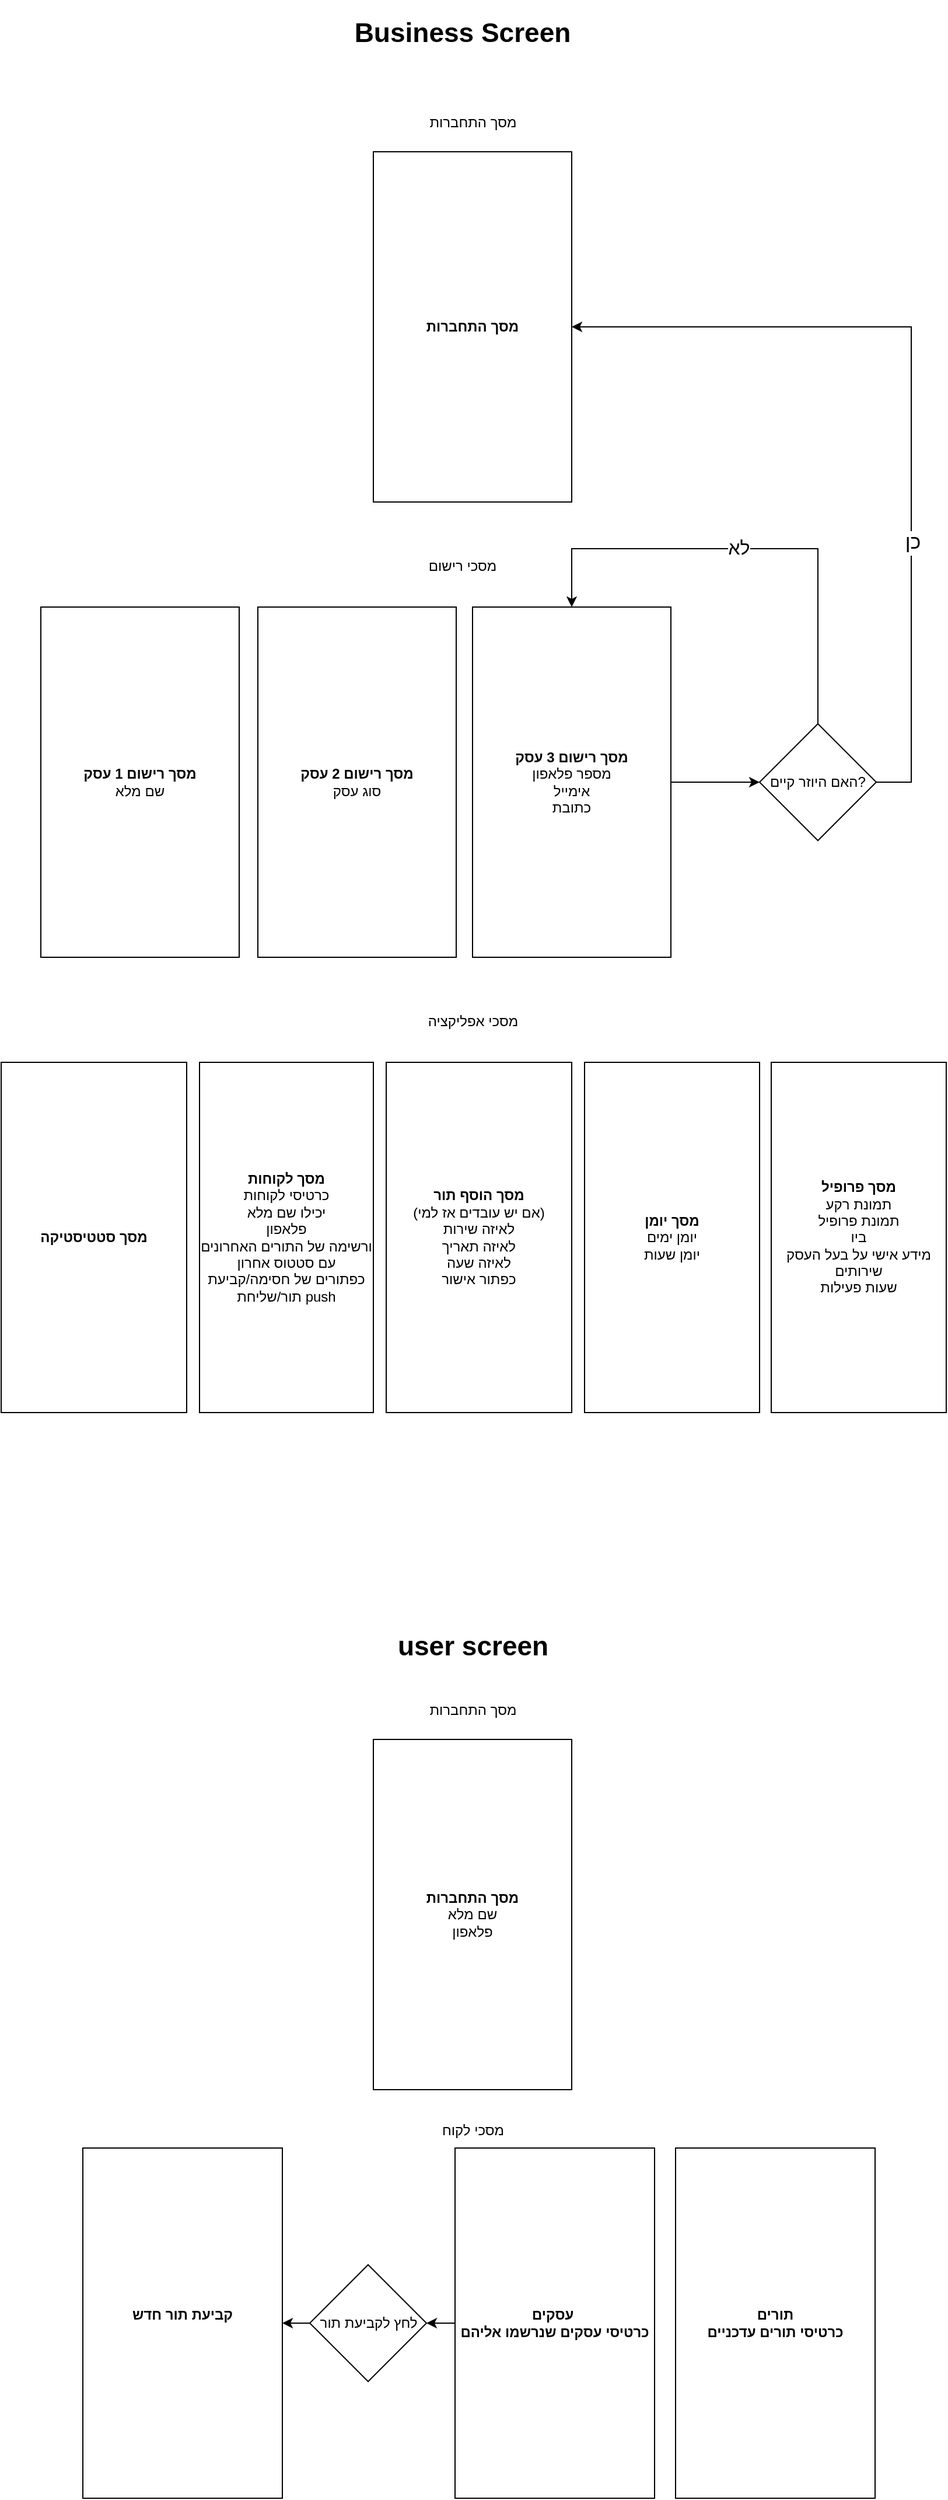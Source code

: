 <mxfile version="21.6.6" type="device">
  <diagram name="‫עמוד-1‬" id="fg9HRb3yh7vx2WXMNw0Z">
    <mxGraphModel dx="1434" dy="683" grid="1" gridSize="10" guides="1" tooltips="1" connect="1" arrows="1" fold="1" page="1" pageScale="1" pageWidth="827" pageHeight="1169" math="0" shadow="0">
      <root>
        <mxCell id="0" />
        <mxCell id="1" parent="0" />
        <mxCell id="ukhcd9omaT3ZAiGhdKqI-1" value="&lt;b&gt;מסך התחברות&lt;/b&gt;" style="rounded=0;whiteSpace=wrap;html=1;rotation=0;align=center;" vertex="1" parent="1">
          <mxGeometry x="329" y="130" width="170" height="300" as="geometry" />
        </mxCell>
        <mxCell id="ukhcd9omaT3ZAiGhdKqI-2" value="מסך התחברות" style="text;html=1;align=center;verticalAlign=middle;resizable=0;points=[];autosize=1;strokeColor=none;fillColor=none;" vertex="1" parent="1">
          <mxGeometry x="364" y="90" width="100" height="30" as="geometry" />
        </mxCell>
        <mxCell id="ukhcd9omaT3ZAiGhdKqI-5" value="&lt;p style=&quot;line-height: 140%;&quot;&gt;&lt;font style=&quot;font-size: 23px;&quot;&gt;&lt;b&gt;Business Screen&lt;/b&gt;&lt;/font&gt;&lt;/p&gt;" style="text;html=1;align=center;verticalAlign=middle;resizable=0;points=[];autosize=1;strokeColor=none;fillColor=none;" vertex="1" parent="1">
          <mxGeometry x="300" width="210" height="60" as="geometry" />
        </mxCell>
        <mxCell id="ukhcd9omaT3ZAiGhdKqI-6" value="&lt;span style=&quot;border-color: var(--border-color);&quot;&gt;&lt;b&gt;מסך רישום 1 עסק&lt;/b&gt;&lt;br&gt;שם מלא&lt;br&gt;&lt;/span&gt;" style="rounded=0;whiteSpace=wrap;html=1;rotation=0;align=center;" vertex="1" parent="1">
          <mxGeometry x="44" y="520" width="170" height="300" as="geometry" />
        </mxCell>
        <mxCell id="ukhcd9omaT3ZAiGhdKqI-7" value="מסכי רישום" style="text;html=1;align=center;verticalAlign=middle;resizable=0;points=[];autosize=1;strokeColor=none;fillColor=none;" vertex="1" parent="1">
          <mxGeometry x="365" y="470" width="80" height="30" as="geometry" />
        </mxCell>
        <mxCell id="ukhcd9omaT3ZAiGhdKqI-8" value="&lt;b&gt;מסך רישום 2 עסק&lt;/b&gt;&lt;br&gt;סוג עסק" style="rounded=0;whiteSpace=wrap;html=1;rotation=0;align=center;" vertex="1" parent="1">
          <mxGeometry x="230" y="520" width="170" height="300" as="geometry" />
        </mxCell>
        <mxCell id="ukhcd9omaT3ZAiGhdKqI-11" style="edgeStyle=orthogonalEdgeStyle;rounded=0;orthogonalLoop=1;jettySize=auto;html=1;" edge="1" parent="1" source="ukhcd9omaT3ZAiGhdKqI-9" target="ukhcd9omaT3ZAiGhdKqI-10">
          <mxGeometry relative="1" as="geometry" />
        </mxCell>
        <mxCell id="ukhcd9omaT3ZAiGhdKqI-9" value="&lt;b&gt;מסך רישום 3 עסק&lt;/b&gt;&lt;br&gt;מספר פלאפון&lt;br&gt;אימייל&lt;br&gt;כתובת" style="rounded=0;whiteSpace=wrap;html=1;rotation=0;align=center;" vertex="1" parent="1">
          <mxGeometry x="414" y="520" width="170" height="300" as="geometry" />
        </mxCell>
        <mxCell id="ukhcd9omaT3ZAiGhdKqI-12" style="edgeStyle=orthogonalEdgeStyle;rounded=0;orthogonalLoop=1;jettySize=auto;html=1;entryX=0.5;entryY=0;entryDx=0;entryDy=0;exitX=0.5;exitY=0;exitDx=0;exitDy=0;" edge="1" parent="1" source="ukhcd9omaT3ZAiGhdKqI-10" target="ukhcd9omaT3ZAiGhdKqI-9">
          <mxGeometry relative="1" as="geometry">
            <Array as="points">
              <mxPoint x="710" y="470" />
              <mxPoint x="499" y="470" />
            </Array>
          </mxGeometry>
        </mxCell>
        <mxCell id="ukhcd9omaT3ZAiGhdKqI-13" value="&lt;font style=&quot;font-size: 16px;&quot;&gt;לא&lt;/font&gt;" style="edgeLabel;html=1;align=center;verticalAlign=middle;resizable=0;points=[];" vertex="1" connectable="0" parent="ukhcd9omaT3ZAiGhdKqI-12">
          <mxGeometry x="0.061" y="-1" relative="1" as="geometry">
            <mxPoint as="offset" />
          </mxGeometry>
        </mxCell>
        <mxCell id="ukhcd9omaT3ZAiGhdKqI-18" style="edgeStyle=orthogonalEdgeStyle;rounded=0;orthogonalLoop=1;jettySize=auto;html=1;entryX=1;entryY=0.5;entryDx=0;entryDy=0;exitX=1;exitY=0.5;exitDx=0;exitDy=0;" edge="1" parent="1" source="ukhcd9omaT3ZAiGhdKqI-10" target="ukhcd9omaT3ZAiGhdKqI-1">
          <mxGeometry relative="1" as="geometry">
            <Array as="points">
              <mxPoint x="790" y="670" />
              <mxPoint x="790" y="280" />
            </Array>
          </mxGeometry>
        </mxCell>
        <mxCell id="ukhcd9omaT3ZAiGhdKqI-19" value="&lt;font style=&quot;font-size: 17px;&quot;&gt;כן&lt;/font&gt;" style="edgeLabel;html=1;align=center;verticalAlign=middle;resizable=0;points=[];" vertex="1" connectable="0" parent="ukhcd9omaT3ZAiGhdKqI-18">
          <mxGeometry x="-0.339" y="-1" relative="1" as="geometry">
            <mxPoint as="offset" />
          </mxGeometry>
        </mxCell>
        <mxCell id="ukhcd9omaT3ZAiGhdKqI-10" value="האם היוזר קיים?" style="rhombus;whiteSpace=wrap;html=1;" vertex="1" parent="1">
          <mxGeometry x="660" y="620" width="100" height="100" as="geometry" />
        </mxCell>
        <mxCell id="ukhcd9omaT3ZAiGhdKqI-14" value="&lt;span style=&quot;border-color: var(--border-color);&quot;&gt;&lt;b&gt;מסך פרופיל&lt;/b&gt;&lt;br&gt;תמונת רקע&lt;br&gt;תמונת פרופיל&lt;br&gt;ביו&lt;br&gt;מידע אישי על בעל העסק&lt;br&gt;שירותים&lt;br&gt;שעות פעילות&lt;br&gt;&lt;/span&gt;" style="rounded=0;whiteSpace=wrap;html=1;rotation=0;align=center;" vertex="1" parent="1">
          <mxGeometry x="670" y="910" width="150" height="300" as="geometry" />
        </mxCell>
        <mxCell id="ukhcd9omaT3ZAiGhdKqI-15" value="מסכי אפליקציה" style="text;html=1;align=center;verticalAlign=middle;resizable=0;points=[];autosize=1;strokeColor=none;fillColor=none;" vertex="1" parent="1">
          <mxGeometry x="359" y="860" width="110" height="30" as="geometry" />
        </mxCell>
        <mxCell id="ukhcd9omaT3ZAiGhdKqI-16" value="&lt;b&gt;מסך יומן&lt;/b&gt;&lt;br&gt;יומן ימים&lt;br&gt;יומן שעות" style="rounded=0;whiteSpace=wrap;html=1;rotation=0;align=center;" vertex="1" parent="1">
          <mxGeometry x="510" y="910" width="150" height="300" as="geometry" />
        </mxCell>
        <mxCell id="ukhcd9omaT3ZAiGhdKqI-17" value="&lt;b&gt;מסך הוסף תור&lt;/b&gt;&lt;br&gt;(אם יש עובדים אז למי)&lt;br&gt;לאיזה שירות&lt;br&gt;לאיזה תאריך&lt;br&gt;לאיזה שעה&lt;br&gt;כפתור אישור" style="rounded=0;whiteSpace=wrap;html=1;rotation=0;align=center;" vertex="1" parent="1">
          <mxGeometry x="340" y="910" width="159" height="300" as="geometry" />
        </mxCell>
        <mxCell id="ukhcd9omaT3ZAiGhdKqI-20" value="&lt;b&gt;מסך לקוחות&lt;/b&gt;&lt;br&gt;כרטיסי לקוחות&lt;br&gt;יכילו שם מלא&lt;br&gt;פלאפון&lt;br&gt;ורשימה של התורים האחרונים עם סטטוס אחרון&lt;br&gt;כפתורים של חסימה/קביעת תור/שליחת push" style="rounded=0;whiteSpace=wrap;html=1;rotation=0;align=center;" vertex="1" parent="1">
          <mxGeometry x="180" y="910" width="149" height="300" as="geometry" />
        </mxCell>
        <mxCell id="ukhcd9omaT3ZAiGhdKqI-21" value="&lt;b&gt;מסך סטטיסטיקה&lt;br&gt;&lt;/b&gt;" style="rounded=0;whiteSpace=wrap;html=1;rotation=0;align=center;" vertex="1" parent="1">
          <mxGeometry x="10" y="910" width="159" height="300" as="geometry" />
        </mxCell>
        <mxCell id="ukhcd9omaT3ZAiGhdKqI-22" value="&lt;font style=&quot;font-size: 23px;&quot;&gt;&lt;b&gt;user screen&lt;/b&gt;&lt;/font&gt;" style="text;html=1;align=center;verticalAlign=middle;resizable=0;points=[];autosize=1;strokeColor=none;fillColor=none;" vertex="1" parent="1">
          <mxGeometry x="339" y="1390" width="150" height="40" as="geometry" />
        </mxCell>
        <mxCell id="ukhcd9omaT3ZAiGhdKqI-23" value="&lt;b&gt;מסך התחברות&lt;/b&gt;&lt;br&gt;שם מלא&lt;br&gt;פלאפון" style="rounded=0;whiteSpace=wrap;html=1;rotation=0;align=center;" vertex="1" parent="1">
          <mxGeometry x="329" y="1490" width="170" height="300" as="geometry" />
        </mxCell>
        <mxCell id="ukhcd9omaT3ZAiGhdKqI-24" value="מסך התחברות" style="text;html=1;align=center;verticalAlign=middle;resizable=0;points=[];autosize=1;strokeColor=none;fillColor=none;" vertex="1" parent="1">
          <mxGeometry x="364" y="1450" width="100" height="30" as="geometry" />
        </mxCell>
        <mxCell id="ukhcd9omaT3ZAiGhdKqI-25" value="&lt;b&gt;תורים&lt;br&gt;כרטיסי תורים עדכניים&lt;br&gt;&lt;/b&gt;" style="rounded=0;whiteSpace=wrap;html=1;rotation=0;align=center;" vertex="1" parent="1">
          <mxGeometry x="588" y="1840" width="171" height="300" as="geometry" />
        </mxCell>
        <mxCell id="ukhcd9omaT3ZAiGhdKqI-26" value="מסכי לקוח" style="text;html=1;align=center;verticalAlign=middle;resizable=0;points=[];autosize=1;strokeColor=none;fillColor=none;" vertex="1" parent="1">
          <mxGeometry x="374" y="1810" width="80" height="30" as="geometry" />
        </mxCell>
        <mxCell id="ukhcd9omaT3ZAiGhdKqI-31" value="" style="edgeStyle=orthogonalEdgeStyle;rounded=0;orthogonalLoop=1;jettySize=auto;html=1;" edge="1" parent="1" source="ukhcd9omaT3ZAiGhdKqI-27" target="ukhcd9omaT3ZAiGhdKqI-29">
          <mxGeometry relative="1" as="geometry" />
        </mxCell>
        <mxCell id="ukhcd9omaT3ZAiGhdKqI-27" value="&lt;b&gt;עסקים&amp;nbsp;&lt;br&gt;כרטיסי עסקים שנרשמו אליהם&lt;br&gt;&lt;/b&gt;" style="rounded=0;whiteSpace=wrap;html=1;rotation=0;align=center;" vertex="1" parent="1">
          <mxGeometry x="399" y="1840" width="171" height="300" as="geometry" />
        </mxCell>
        <mxCell id="ukhcd9omaT3ZAiGhdKqI-28" value="&lt;b&gt;קביעת תור חדש&lt;br&gt;&lt;br&gt;&lt;/b&gt;" style="rounded=0;whiteSpace=wrap;html=1;rotation=0;align=center;" vertex="1" parent="1">
          <mxGeometry x="80" y="1840" width="171" height="300" as="geometry" />
        </mxCell>
        <mxCell id="ukhcd9omaT3ZAiGhdKqI-32" value="" style="edgeStyle=orthogonalEdgeStyle;rounded=0;orthogonalLoop=1;jettySize=auto;html=1;" edge="1" parent="1" source="ukhcd9omaT3ZAiGhdKqI-29" target="ukhcd9omaT3ZAiGhdKqI-28">
          <mxGeometry relative="1" as="geometry" />
        </mxCell>
        <mxCell id="ukhcd9omaT3ZAiGhdKqI-29" value="לחץ לקביעת תור" style="rhombus;whiteSpace=wrap;html=1;" vertex="1" parent="1">
          <mxGeometry x="274.5" y="1940" width="100" height="100" as="geometry" />
        </mxCell>
      </root>
    </mxGraphModel>
  </diagram>
</mxfile>
